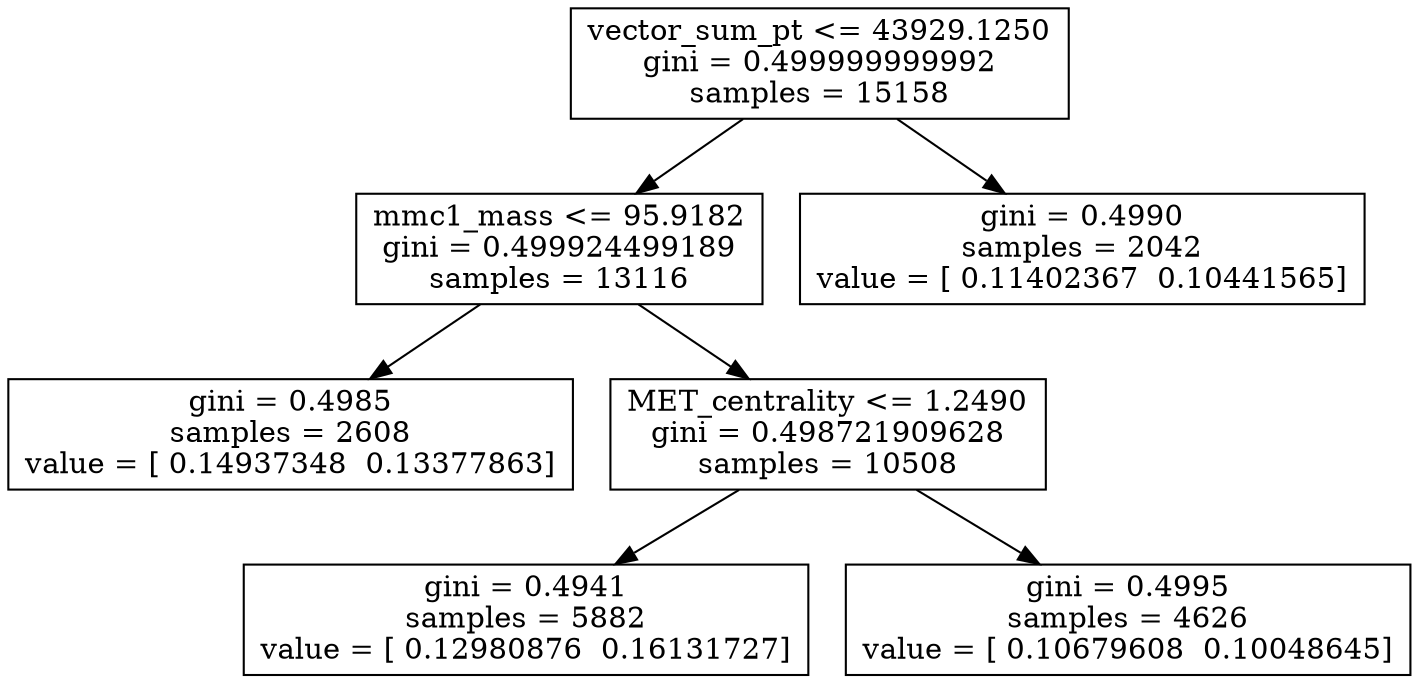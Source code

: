 digraph Tree {
0 [label="vector_sum_pt <= 43929.1250\ngini = 0.499999999992\nsamples = 15158", shape="box"] ;
1 [label="mmc1_mass <= 95.9182\ngini = 0.499924499189\nsamples = 13116", shape="box"] ;
0 -> 1 ;
2 [label="gini = 0.4985\nsamples = 2608\nvalue = [ 0.14937348  0.13377863]", shape="box"] ;
1 -> 2 ;
3 [label="MET_centrality <= 1.2490\ngini = 0.498721909628\nsamples = 10508", shape="box"] ;
1 -> 3 ;
4 [label="gini = 0.4941\nsamples = 5882\nvalue = [ 0.12980876  0.16131727]", shape="box"] ;
3 -> 4 ;
5 [label="gini = 0.4995\nsamples = 4626\nvalue = [ 0.10679608  0.10048645]", shape="box"] ;
3 -> 5 ;
6 [label="gini = 0.4990\nsamples = 2042\nvalue = [ 0.11402367  0.10441565]", shape="box"] ;
0 -> 6 ;
}